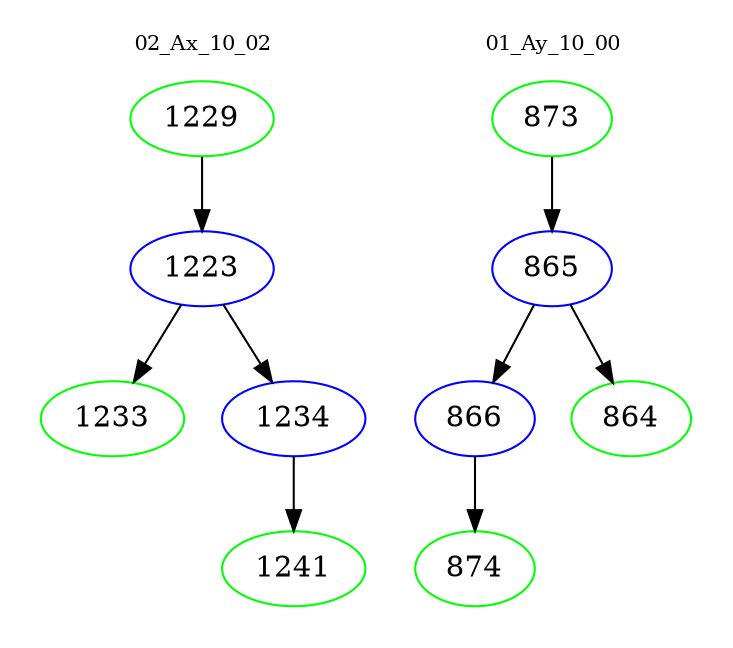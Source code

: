 digraph{
subgraph cluster_0 {
color = white
label = "02_Ax_10_02";
fontsize=10;
T0_1229 [label="1229", color="green"]
T0_1229 -> T0_1223 [color="black"]
T0_1223 [label="1223", color="blue"]
T0_1223 -> T0_1233 [color="black"]
T0_1233 [label="1233", color="green"]
T0_1223 -> T0_1234 [color="black"]
T0_1234 [label="1234", color="blue"]
T0_1234 -> T0_1241 [color="black"]
T0_1241 [label="1241", color="green"]
}
subgraph cluster_1 {
color = white
label = "01_Ay_10_00";
fontsize=10;
T1_873 [label="873", color="green"]
T1_873 -> T1_865 [color="black"]
T1_865 [label="865", color="blue"]
T1_865 -> T1_866 [color="black"]
T1_866 [label="866", color="blue"]
T1_866 -> T1_874 [color="black"]
T1_874 [label="874", color="green"]
T1_865 -> T1_864 [color="black"]
T1_864 [label="864", color="green"]
}
}
